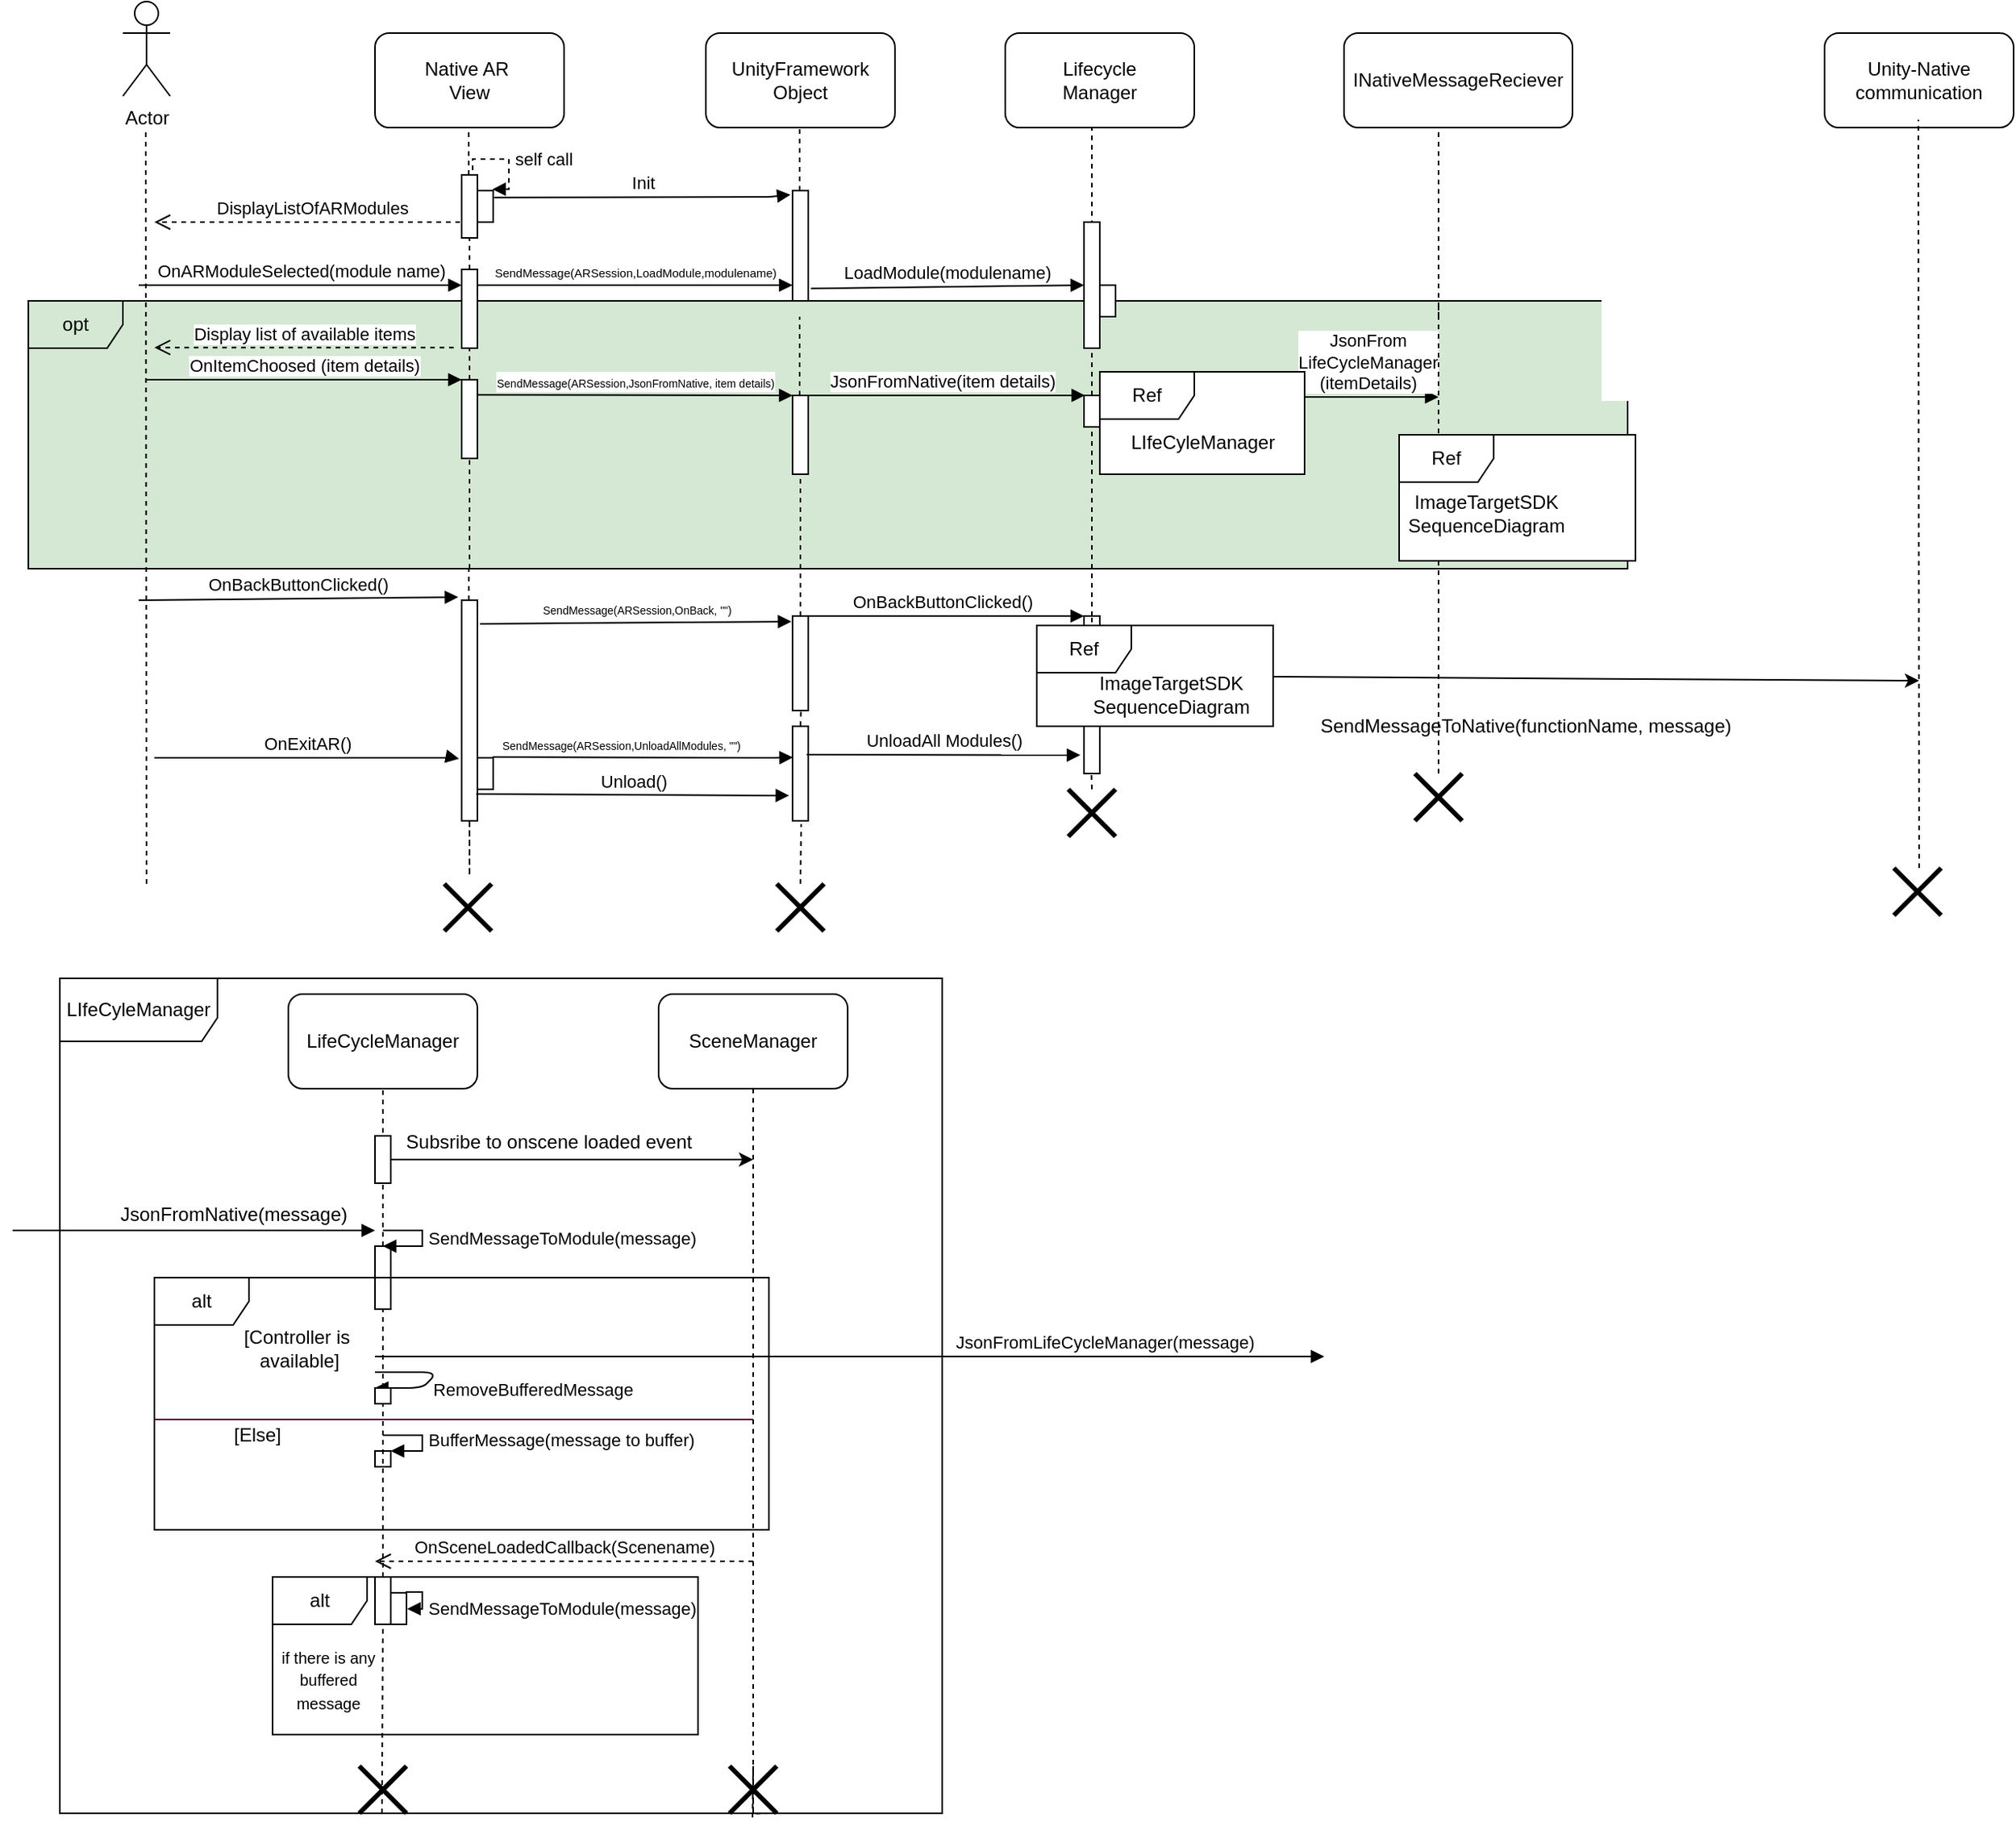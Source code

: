 <mxfile version="13.0.3" type="device"><diagram id="gGw1f6wvK8GzwQ9vD2Da" name="Page-1"><mxGraphModel dx="1113" dy="706" grid="1" gridSize="10" guides="1" tooltips="1" connect="1" arrows="1" fold="1" page="1" pageScale="1" pageWidth="1600" pageHeight="900" math="0" shadow="0"><root><mxCell id="0"/><mxCell id="1" parent="0"/><mxCell id="GowhFtgwy8KcocRV5e5k-42" value="LIfeCyleManager" style="shape=umlFrame;whiteSpace=wrap;html=1;width=100;height=40;" vertex="1" parent="1"><mxGeometry x="40" y="700" width="560" height="530" as="geometry"/></mxCell><mxCell id="GowhFtgwy8KcocRV5e5k-36" value="" style="html=1;points=[];perimeter=orthogonalPerimeter;" vertex="1" parent="1"><mxGeometry x="240" y="1080" width="10" height="30" as="geometry"/></mxCell><mxCell id="RvHg_RDRuZn8ZDuOywIT-73" value="&lt;font style=&quot;font-size: 7px&quot;&gt;SendMessage(ARSession,OnBack, &quot;&quot;)&lt;/font&gt;" style="html=1;verticalAlign=bottom;endArrow=block;exitX=1.167;exitY=0.107;exitDx=0;exitDy=0;exitPerimeter=0;entryX=-0.071;entryY=0.059;entryDx=0;entryDy=0;entryPerimeter=0;" parent="1" source="RvHg_RDRuZn8ZDuOywIT-68" target="RvHg_RDRuZn8ZDuOywIT-74" edge="1"><mxGeometry width="80" relative="1" as="geometry"><mxPoint x="315.45" y="470.9" as="sourcePoint"/><mxPoint x="505" y="470.42" as="targetPoint"/></mxGeometry></mxCell><mxCell id="RvHg_RDRuZn8ZDuOywIT-51" value="" style="html=1;points=[];perimeter=orthogonalPerimeter;" parent="1" vertex="1"><mxGeometry x="295" y="320" width="10" height="20" as="geometry"/></mxCell><mxCell id="RvHg_RDRuZn8ZDuOywIT-43" value="opt" style="shape=umlFrame;whiteSpace=wrap;html=1;fillColor=none;strokeColor=#000000;swimlaneFillColor=#D5E8D4;" parent="1" vertex="1"><mxGeometry x="20" y="270" width="1015" height="170" as="geometry"/></mxCell><mxCell id="RvHg_RDRuZn8ZDuOywIT-1" value="Native AR&amp;nbsp;&lt;br&gt;View" style="rounded=1;whiteSpace=wrap;html=1;" parent="1" vertex="1"><mxGeometry x="240" y="100" width="120" height="60" as="geometry"/></mxCell><mxCell id="RvHg_RDRuZn8ZDuOywIT-2" value="Actor" style="shape=umlActor;verticalLabelPosition=bottom;labelBackgroundColor=#ffffff;verticalAlign=top;html=1;outlineConnect=0;" parent="1" vertex="1"><mxGeometry x="80" y="80" width="30" height="60" as="geometry"/></mxCell><mxCell id="RvHg_RDRuZn8ZDuOywIT-3" value="UnityFramework&lt;br&gt;Object" style="rounded=1;whiteSpace=wrap;html=1;" parent="1" vertex="1"><mxGeometry x="450" y="100" width="120" height="60" as="geometry"/></mxCell><mxCell id="RvHg_RDRuZn8ZDuOywIT-5" value="Lifecycle&lt;br&gt;Manager" style="rounded=1;whiteSpace=wrap;html=1;" parent="1" vertex="1"><mxGeometry x="640" y="100" width="120" height="60" as="geometry"/></mxCell><mxCell id="RvHg_RDRuZn8ZDuOywIT-7" value="Unity-Native&lt;br&gt;communication" style="rounded=1;whiteSpace=wrap;html=1;" parent="1" vertex="1"><mxGeometry x="1160" y="100" width="120" height="60" as="geometry"/></mxCell><mxCell id="RvHg_RDRuZn8ZDuOywIT-9" value="" style="endArrow=none;html=1;dashed=1;" parent="1" edge="1"><mxGeometry width="50" height="50" relative="1" as="geometry"><mxPoint x="95" y="640" as="sourcePoint"/><mxPoint x="94.5" y="160" as="targetPoint"/></mxGeometry></mxCell><mxCell id="RvHg_RDRuZn8ZDuOywIT-11" value="" style="endArrow=none;html=1;dashed=1;" parent="1" source="RvHg_RDRuZn8ZDuOywIT-16" edge="1"><mxGeometry width="50" height="50" relative="1" as="geometry"><mxPoint x="299.5" y="510" as="sourcePoint"/><mxPoint x="299.5" y="160" as="targetPoint"/></mxGeometry></mxCell><mxCell id="RvHg_RDRuZn8ZDuOywIT-12" value="" style="endArrow=none;html=1;dashed=1;" parent="1" source="RvHg_RDRuZn8ZDuOywIT-23" edge="1"><mxGeometry width="50" height="50" relative="1" as="geometry"><mxPoint x="509.5" y="510" as="sourcePoint"/><mxPoint x="509.5" y="160" as="targetPoint"/></mxGeometry></mxCell><mxCell id="RvHg_RDRuZn8ZDuOywIT-13" value="" style="endArrow=none;html=1;dashed=1;" parent="1" source="RvHg_RDRuZn8ZDuOywIT-56" edge="1"><mxGeometry width="50" height="50" relative="1" as="geometry"><mxPoint x="695" y="510" as="sourcePoint"/><mxPoint x="695" y="160" as="targetPoint"/></mxGeometry></mxCell><mxCell id="RvHg_RDRuZn8ZDuOywIT-14" value="" style="endArrow=none;html=1;dashed=1;" parent="1" edge="1"><mxGeometry width="50" height="50" relative="1" as="geometry"><mxPoint x="915" y="280" as="sourcePoint"/><mxPoint x="915" y="162" as="targetPoint"/></mxGeometry></mxCell><mxCell id="RvHg_RDRuZn8ZDuOywIT-15" value="" style="endArrow=none;html=1;dashed=1;" parent="1" edge="1"><mxGeometry width="50" height="50" relative="1" as="geometry"><mxPoint x="1220" y="630" as="sourcePoint"/><mxPoint x="1219.5" y="155" as="targetPoint"/></mxGeometry></mxCell><mxCell id="RvHg_RDRuZn8ZDuOywIT-17" value="self call" style="edgeStyle=orthogonalEdgeStyle;html=1;align=left;spacingLeft=2;endArrow=block;rounded=0;entryX=0.948;entryY=-0.043;dashed=1;entryDx=0;entryDy=0;entryPerimeter=0;exitX=0.7;exitY=-0.075;exitDx=0;exitDy=0;exitPerimeter=0;" parent="1" source="RvHg_RDRuZn8ZDuOywIT-16" target="RvHg_RDRuZn8ZDuOywIT-20" edge="1"><mxGeometry relative="1" as="geometry"><mxPoint x="300" y="180" as="sourcePoint"/><Array as="points"><mxPoint x="302" y="180"/><mxPoint x="325" y="180"/><mxPoint x="325" y="199"/></Array></mxGeometry></mxCell><mxCell id="RvHg_RDRuZn8ZDuOywIT-18" value="" style="endArrow=none;html=1;dashed=1;" parent="1" source="RvHg_RDRuZn8ZDuOywIT-25" target="RvHg_RDRuZn8ZDuOywIT-16" edge="1"><mxGeometry width="50" height="50" relative="1" as="geometry"><mxPoint x="299.5" y="510" as="sourcePoint"/><mxPoint x="299.5" y="160" as="targetPoint"/></mxGeometry></mxCell><mxCell id="RvHg_RDRuZn8ZDuOywIT-20" value="" style="html=1;points=[];perimeter=orthogonalPerimeter;" parent="1" vertex="1"><mxGeometry x="305" y="200" width="10" height="20" as="geometry"/></mxCell><mxCell id="RvHg_RDRuZn8ZDuOywIT-21" value="DisplayListOfARModules" style="html=1;verticalAlign=bottom;endArrow=open;dashed=1;endSize=8;" parent="1" edge="1"><mxGeometry relative="1" as="geometry"><mxPoint x="300" y="220" as="sourcePoint"/><mxPoint x="100" y="220" as="targetPoint"/></mxGeometry></mxCell><mxCell id="RvHg_RDRuZn8ZDuOywIT-16" value="" style="html=1;points=[];perimeter=orthogonalPerimeter;" parent="1" vertex="1"><mxGeometry x="295" y="190" width="10" height="40" as="geometry"/></mxCell><mxCell id="RvHg_RDRuZn8ZDuOywIT-22" value="Init" style="html=1;verticalAlign=bottom;endArrow=block;exitX=1.061;exitY=0.218;exitDx=0;exitDy=0;exitPerimeter=0;entryX=-0.129;entryY=0.037;entryDx=0;entryDy=0;entryPerimeter=0;" parent="1" source="RvHg_RDRuZn8ZDuOywIT-20" target="RvHg_RDRuZn8ZDuOywIT-23" edge="1"><mxGeometry width="80" relative="1" as="geometry"><mxPoint x="316" y="210" as="sourcePoint"/><mxPoint x="500" y="204" as="targetPoint"/><Array as="points"><mxPoint x="490" y="204"/></Array></mxGeometry></mxCell><mxCell id="RvHg_RDRuZn8ZDuOywIT-24" value="" style="endArrow=none;html=1;dashed=1;" parent="1" edge="1"><mxGeometry width="50" height="50" relative="1" as="geometry"><mxPoint x="510" y="260" as="sourcePoint"/><mxPoint x="510" y="200" as="targetPoint"/></mxGeometry></mxCell><mxCell id="RvHg_RDRuZn8ZDuOywIT-26" value="" style="endArrow=none;html=1;dashed=1;" parent="1" source="RvHg_RDRuZn8ZDuOywIT-51" target="RvHg_RDRuZn8ZDuOywIT-25" edge="1"><mxGeometry width="50" height="50" relative="1" as="geometry"><mxPoint x="299.5" y="510" as="sourcePoint"/><mxPoint x="299.5" y="230" as="targetPoint"/></mxGeometry></mxCell><mxCell id="RvHg_RDRuZn8ZDuOywIT-27" value="OnARModuleSelected(module name)" style="html=1;verticalAlign=bottom;endArrow=block;" parent="1" edge="1"><mxGeometry width="80" relative="1" as="geometry"><mxPoint x="90" y="260" as="sourcePoint"/><mxPoint x="295" y="260" as="targetPoint"/><Array as="points"/></mxGeometry></mxCell><mxCell id="RvHg_RDRuZn8ZDuOywIT-30" value="" style="html=1;points=[];perimeter=orthogonalPerimeter;" parent="1" vertex="1"><mxGeometry x="690" y="220" width="10" height="80" as="geometry"/></mxCell><mxCell id="RvHg_RDRuZn8ZDuOywIT-31" value="&lt;font style=&quot;font-size: 7.5px&quot;&gt;SendMessage(ARSession,LoadModule,modulename)&lt;/font&gt;" style="html=1;verticalAlign=bottom;endArrow=block;" parent="1" edge="1"><mxGeometry width="80" relative="1" as="geometry"><mxPoint x="305" y="260" as="sourcePoint"/><mxPoint x="505" y="260" as="targetPoint"/></mxGeometry></mxCell><mxCell id="RvHg_RDRuZn8ZDuOywIT-25" value="" style="html=1;points=[];perimeter=orthogonalPerimeter;" parent="1" vertex="1"><mxGeometry x="295" y="250" width="10" height="50" as="geometry"/></mxCell><mxCell id="RvHg_RDRuZn8ZDuOywIT-32" value="LoadModule(modulename)" style="html=1;verticalAlign=bottom;endArrow=block;exitX=1.171;exitY=0.107;exitDx=0;exitDy=0;exitPerimeter=0;" parent="1" edge="1"><mxGeometry width="80" relative="1" as="geometry"><mxPoint x="516.71" y="262.14" as="sourcePoint"/><mxPoint x="690" y="260" as="targetPoint"/></mxGeometry></mxCell><mxCell id="RvHg_RDRuZn8ZDuOywIT-40" value="" style="html=1;points=[];perimeter=orthogonalPerimeter;" parent="1" vertex="1"><mxGeometry x="700" y="260" width="10" height="20" as="geometry"/></mxCell><mxCell id="RvHg_RDRuZn8ZDuOywIT-29" value="" style="endArrow=none;html=1;dashed=1;" parent="1" source="RvHg_RDRuZn8ZDuOywIT-53" edge="1"><mxGeometry width="50" height="50" relative="1" as="geometry"><mxPoint x="509.5" y="510.0" as="sourcePoint"/><mxPoint x="509.5" y="280" as="targetPoint"/></mxGeometry></mxCell><mxCell id="RvHg_RDRuZn8ZDuOywIT-23" value="" style="html=1;points=[];perimeter=orthogonalPerimeter;" parent="1" vertex="1"><mxGeometry x="505" y="200" width="10" height="70" as="geometry"/></mxCell><mxCell id="RvHg_RDRuZn8ZDuOywIT-48" value="Display list of available items" style="html=1;verticalAlign=bottom;endArrow=open;dashed=1;endSize=8;" parent="1" edge="1"><mxGeometry relative="1" as="geometry"><mxPoint x="290" y="299.6" as="sourcePoint"/><mxPoint x="100" y="299.6" as="targetPoint"/></mxGeometry></mxCell><mxCell id="RvHg_RDRuZn8ZDuOywIT-50" value="OnItemChoosed (item details)" style="html=1;verticalAlign=bottom;endArrow=block;" parent="1" edge="1"><mxGeometry width="80" relative="1" as="geometry"><mxPoint x="95" y="320" as="sourcePoint"/><mxPoint x="295" y="320" as="targetPoint"/></mxGeometry></mxCell><mxCell id="RvHg_RDRuZn8ZDuOywIT-52" value="" style="endArrow=none;html=1;dashed=1;" parent="1" target="RvHg_RDRuZn8ZDuOywIT-51" edge="1"><mxGeometry width="50" height="50" relative="1" as="geometry"><mxPoint x="300" y="440" as="sourcePoint"/><mxPoint x="299.5" y="300" as="targetPoint"/></mxGeometry></mxCell><mxCell id="RvHg_RDRuZn8ZDuOywIT-53" value="" style="html=1;points=[];perimeter=orthogonalPerimeter;" parent="1" vertex="1"><mxGeometry x="505" y="330" width="10" height="50" as="geometry"/></mxCell><mxCell id="RvHg_RDRuZn8ZDuOywIT-54" value="" style="endArrow=none;html=1;dashed=1;" parent="1" source="RvHg_RDRuZn8ZDuOywIT-74" target="RvHg_RDRuZn8ZDuOywIT-53" edge="1"><mxGeometry width="50" height="50" relative="1" as="geometry"><mxPoint x="509.5" y="510" as="sourcePoint"/><mxPoint x="509.5" y="280" as="targetPoint"/></mxGeometry></mxCell><mxCell id="RvHg_RDRuZn8ZDuOywIT-55" value="&lt;font style=&quot;font-size: 7px&quot;&gt;SendMessage(ARSession,JsonFromNative, item details)&lt;/font&gt;" style="html=1;verticalAlign=bottom;endArrow=block;" parent="1" edge="1"><mxGeometry width="80" relative="1" as="geometry"><mxPoint x="305" y="329.58" as="sourcePoint"/><mxPoint x="505" y="330" as="targetPoint"/></mxGeometry></mxCell><mxCell id="RvHg_RDRuZn8ZDuOywIT-57" value="JsonFromNative(item details)" style="html=1;verticalAlign=bottom;endArrow=block;entryX=0.061;entryY=-0.001;entryDx=0;entryDy=0;entryPerimeter=0;" parent="1" target="RvHg_RDRuZn8ZDuOywIT-56" edge="1"><mxGeometry width="80" relative="1" as="geometry"><mxPoint x="510" y="330" as="sourcePoint"/><mxPoint x="590" y="330" as="targetPoint"/></mxGeometry></mxCell><mxCell id="RvHg_RDRuZn8ZDuOywIT-58" value="JsonFrom&lt;br&gt;LifeCycleManager&lt;br&gt;(itemDetails)" style="html=1;verticalAlign=bottom;endArrow=block;" parent="1" edge="1"><mxGeometry x="0.581" width="80" relative="1" as="geometry"><mxPoint x="700" y="331" as="sourcePoint"/><mxPoint x="915" y="331" as="targetPoint"/><mxPoint as="offset"/></mxGeometry></mxCell><mxCell id="RvHg_RDRuZn8ZDuOywIT-59" value="" style="endArrow=none;html=1;dashed=1;" parent="1" edge="1"><mxGeometry width="50" height="50" relative="1" as="geometry"><mxPoint x="915" y="570" as="sourcePoint"/><mxPoint x="915" y="270" as="targetPoint"/></mxGeometry></mxCell><mxCell id="RvHg_RDRuZn8ZDuOywIT-61" value="INativeMessageReciever" style="rounded=1;whiteSpace=wrap;html=1;" parent="1" vertex="1"><mxGeometry x="855" y="100" width="145" height="60" as="geometry"/></mxCell><mxCell id="RvHg_RDRuZn8ZDuOywIT-62" value="Ref" style="shape=umlFrame;whiteSpace=wrap;html=1;swimlaneFillColor=#ffffff;" parent="1" vertex="1"><mxGeometry x="890" y="355" width="150" height="80" as="geometry"/></mxCell><mxCell id="RvHg_RDRuZn8ZDuOywIT-64" value="ImageTargetSDK&lt;br&gt;SequenceDiagram" style="text;html=1;align=center;verticalAlign=middle;resizable=0;points=[];autosize=1;" parent="1" vertex="1"><mxGeometry x="890" y="390" width="110" height="30" as="geometry"/></mxCell><mxCell id="RvHg_RDRuZn8ZDuOywIT-67" value="" style="html=1;points=[];perimeter=orthogonalPerimeter;" parent="1" vertex="1"><mxGeometry x="295" y="320" width="10" height="50" as="geometry"/></mxCell><mxCell id="RvHg_RDRuZn8ZDuOywIT-70" value="" style="endArrow=none;html=1;dashed=1;" parent="1" source="RvHg_RDRuZn8ZDuOywIT-68" edge="1"><mxGeometry width="50" height="50" relative="1" as="geometry"><mxPoint x="299.58" y="540" as="sourcePoint"/><mxPoint x="299.58" y="440" as="targetPoint"/></mxGeometry></mxCell><mxCell id="RvHg_RDRuZn8ZDuOywIT-68" value="" style="html=1;points=[];perimeter=orthogonalPerimeter;strokeColor=#000000;fillColor=none;gradientColor=none;" parent="1" vertex="1"><mxGeometry x="295" y="460" width="10" height="140" as="geometry"/></mxCell><mxCell id="RvHg_RDRuZn8ZDuOywIT-71" value="" style="endArrow=none;html=1;dashed=1;" parent="1" target="RvHg_RDRuZn8ZDuOywIT-68" edge="1"><mxGeometry width="50" height="50" relative="1" as="geometry"><mxPoint x="300" y="600" as="sourcePoint"/><mxPoint x="299.58" y="440" as="targetPoint"/><Array as="points"><mxPoint x="300" y="600"/><mxPoint x="300" y="640"/></Array></mxGeometry></mxCell><mxCell id="RvHg_RDRuZn8ZDuOywIT-72" value="OnBackButtonClicked()" style="html=1;verticalAlign=bottom;endArrow=block;entryX=-0.217;entryY=-0.014;entryDx=0;entryDy=0;entryPerimeter=0;" parent="1" target="RvHg_RDRuZn8ZDuOywIT-68" edge="1"><mxGeometry width="80" relative="1" as="geometry"><mxPoint x="90" y="460" as="sourcePoint"/><mxPoint x="170" y="460" as="targetPoint"/></mxGeometry></mxCell><mxCell id="RvHg_RDRuZn8ZDuOywIT-74" value="" style="html=1;points=[];perimeter=orthogonalPerimeter;strokeColor=#000000;fillColor=none;gradientColor=none;" parent="1" vertex="1"><mxGeometry x="505" y="470" width="10" height="60" as="geometry"/></mxCell><mxCell id="RvHg_RDRuZn8ZDuOywIT-56" value="" style="html=1;points=[];perimeter=orthogonalPerimeter;" parent="1" vertex="1"><mxGeometry x="690" y="330" width="10" height="20" as="geometry"/></mxCell><mxCell id="RvHg_RDRuZn8ZDuOywIT-77" value="" style="endArrow=none;html=1;dashed=1;" parent="1" source="RvHg_RDRuZn8ZDuOywIT-78" target="RvHg_RDRuZn8ZDuOywIT-56" edge="1"><mxGeometry width="50" height="50" relative="1" as="geometry"><mxPoint x="695" y="510" as="sourcePoint"/><mxPoint x="695" y="160" as="targetPoint"/></mxGeometry></mxCell><mxCell id="RvHg_RDRuZn8ZDuOywIT-78" value="" style="html=1;points=[];perimeter=orthogonalPerimeter;" parent="1" vertex="1"><mxGeometry x="690" y="470" width="10" height="100" as="geometry"/></mxCell><mxCell id="RvHg_RDRuZn8ZDuOywIT-79" value="" style="endArrow=none;html=1;dashed=1;" parent="1" target="RvHg_RDRuZn8ZDuOywIT-78" edge="1"><mxGeometry width="50" height="50" relative="1" as="geometry"><mxPoint x="695" y="510" as="sourcePoint"/><mxPoint x="695" y="410" as="targetPoint"/></mxGeometry></mxCell><mxCell id="RvHg_RDRuZn8ZDuOywIT-80" value="OnBackButtonClicked()" style="html=1;verticalAlign=bottom;endArrow=block;entryX=0;entryY=0;entryDx=0;entryDy=0;entryPerimeter=0;" parent="1" target="RvHg_RDRuZn8ZDuOywIT-78" edge="1"><mxGeometry width="80" relative="1" as="geometry"><mxPoint x="510" y="470" as="sourcePoint"/><mxPoint x="690" y="473" as="targetPoint"/></mxGeometry></mxCell><mxCell id="RvHg_RDRuZn8ZDuOywIT-81" value="Ref" style="shape=umlFrame;whiteSpace=wrap;html=1;swimlaneFillColor=#ffffff;" parent="1" vertex="1"><mxGeometry x="660" y="476" width="150" height="64" as="geometry"/></mxCell><mxCell id="RvHg_RDRuZn8ZDuOywIT-82" value="" style="endArrow=classic;html=1;" parent="1" source="RvHg_RDRuZn8ZDuOywIT-81" edge="1"><mxGeometry width="50" height="50" relative="1" as="geometry"><mxPoint x="810" y="580" as="sourcePoint"/><mxPoint x="1220" y="511" as="targetPoint"/><Array as="points"><mxPoint x="1200" y="511"/></Array></mxGeometry></mxCell><mxCell id="RvHg_RDRuZn8ZDuOywIT-87" value="SendMessageToNative(functionName, message)" style="text;html=1;align=center;verticalAlign=middle;resizable=0;points=[];autosize=1;" parent="1" vertex="1"><mxGeometry x="830" y="530" width="280" height="20" as="geometry"/></mxCell><mxCell id="RvHg_RDRuZn8ZDuOywIT-88" value="ImageTargetSDK&lt;br&gt;SequenceDiagram" style="text;html=1;align=center;verticalAlign=middle;resizable=0;points=[];autosize=1;" parent="1" vertex="1"><mxGeometry x="690" y="505" width="110" height="30" as="geometry"/></mxCell><mxCell id="RvHg_RDRuZn8ZDuOywIT-89" value="OnExitAR()" style="html=1;verticalAlign=bottom;endArrow=block;entryX=-0.167;entryY=0.719;entryDx=0;entryDy=0;entryPerimeter=0;" parent="1" target="RvHg_RDRuZn8ZDuOywIT-68" edge="1"><mxGeometry width="80" relative="1" as="geometry"><mxPoint x="100" y="560" as="sourcePoint"/><mxPoint x="180" y="560" as="targetPoint"/><Array as="points"><mxPoint x="280" y="560"/><mxPoint x="290" y="560"/></Array></mxGeometry></mxCell><mxCell id="RvHg_RDRuZn8ZDuOywIT-90" value="" style="html=1;points=[];perimeter=orthogonalPerimeter;strokeColor=#000000;fillColor=none;gradientColor=none;" parent="1" vertex="1"><mxGeometry x="505" y="540" width="10" height="60" as="geometry"/></mxCell><mxCell id="RvHg_RDRuZn8ZDuOywIT-91" value="&lt;font style=&quot;font-size: 7px&quot;&gt;SendMessage(ARSession,UnloadAllModules, &quot;&quot;)&lt;/font&gt;" style="html=1;verticalAlign=bottom;endArrow=block;entryX=0.024;entryY=0.329;entryDx=0;entryDy=0;entryPerimeter=0;exitX=0.965;exitY=-0.023;exitDx=0;exitDy=0;exitPerimeter=0;" parent="1" source="RvHg_RDRuZn8ZDuOywIT-95" target="RvHg_RDRuZn8ZDuOywIT-90" edge="1"><mxGeometry x="-0.143" width="80" relative="1" as="geometry"><mxPoint x="317" y="560" as="sourcePoint"/><mxPoint x="494.55" y="560" as="targetPoint"/><Array as="points"><mxPoint x="490" y="560"/></Array><mxPoint as="offset"/></mxGeometry></mxCell><mxCell id="RvHg_RDRuZn8ZDuOywIT-92" value="UnloadAll Modules()" style="html=1;verticalAlign=bottom;endArrow=block;entryX=-0.238;entryY=0.883;entryDx=0;entryDy=0;entryPerimeter=0;" parent="1" target="RvHg_RDRuZn8ZDuOywIT-78" edge="1"><mxGeometry width="80" relative="1" as="geometry"><mxPoint x="514" y="558" as="sourcePoint"/><mxPoint x="590" y="560" as="targetPoint"/></mxGeometry></mxCell><mxCell id="RvHg_RDRuZn8ZDuOywIT-95" value="" style="html=1;points=[];perimeter=orthogonalPerimeter;strokeColor=#000000;fillColor=none;gradientColor=none;" parent="1" vertex="1"><mxGeometry x="305" y="560" width="10" height="20" as="geometry"/></mxCell><mxCell id="RvHg_RDRuZn8ZDuOywIT-96" value="Unload()" style="html=1;verticalAlign=bottom;endArrow=block;exitX=0.929;exitY=0.879;exitDx=0;exitDy=0;exitPerimeter=0;entryX=-0.214;entryY=0.733;entryDx=0;entryDy=0;entryPerimeter=0;" parent="1" source="RvHg_RDRuZn8ZDuOywIT-68" target="RvHg_RDRuZn8ZDuOywIT-90" edge="1"><mxGeometry width="80" relative="1" as="geometry"><mxPoint x="310" y="580" as="sourcePoint"/><mxPoint x="390" y="580" as="targetPoint"/></mxGeometry></mxCell><mxCell id="RvHg_RDRuZn8ZDuOywIT-97" value="" style="endArrow=none;dashed=1;html=1;entryX=0.548;entryY=1.035;entryDx=0;entryDy=0;entryPerimeter=0;" parent="1" target="RvHg_RDRuZn8ZDuOywIT-90" edge="1"><mxGeometry width="50" height="50" relative="1" as="geometry"><mxPoint x="510" y="640" as="sourcePoint"/><mxPoint x="540" y="610" as="targetPoint"/></mxGeometry></mxCell><mxCell id="RvHg_RDRuZn8ZDuOywIT-99" value="" style="endArrow=none;dashed=1;html=1;exitX=0.505;exitY=-0.003;exitDx=0;exitDy=0;exitPerimeter=0;entryX=0.532;entryY=1.009;entryDx=0;entryDy=0;entryPerimeter=0;" parent="1" source="RvHg_RDRuZn8ZDuOywIT-90" target="RvHg_RDRuZn8ZDuOywIT-74" edge="1"><mxGeometry width="50" height="50" relative="1" as="geometry"><mxPoint x="520" y="570" as="sourcePoint"/><mxPoint x="520" y="560" as="targetPoint"/></mxGeometry></mxCell><mxCell id="RvHg_RDRuZn8ZDuOywIT-100" value="" style="endArrow=none;html=1;dashed=1;" parent="1" edge="1"><mxGeometry width="50" height="50" relative="1" as="geometry"><mxPoint x="695" y="580" as="sourcePoint"/><mxPoint x="694.71" y="570" as="targetPoint"/></mxGeometry></mxCell><mxCell id="RvHg_RDRuZn8ZDuOywIT-101" value="" style="shape=umlDestroy;whiteSpace=wrap;html=1;strokeWidth=3;fillColor=none;gradientColor=none;" parent="1" vertex="1"><mxGeometry x="284" y="640" width="30" height="30" as="geometry"/></mxCell><mxCell id="RvHg_RDRuZn8ZDuOywIT-102" value="" style="shape=umlDestroy;whiteSpace=wrap;html=1;strokeWidth=3;fillColor=none;gradientColor=none;" parent="1" vertex="1"><mxGeometry x="495" y="640" width="30" height="30" as="geometry"/></mxCell><mxCell id="RvHg_RDRuZn8ZDuOywIT-103" value="" style="shape=umlDestroy;whiteSpace=wrap;html=1;strokeWidth=3;fillColor=none;gradientColor=none;" parent="1" vertex="1"><mxGeometry x="680" y="580" width="30" height="30" as="geometry"/></mxCell><mxCell id="RvHg_RDRuZn8ZDuOywIT-104" value="" style="shape=umlDestroy;whiteSpace=wrap;html=1;strokeWidth=3;fillColor=none;gradientColor=none;" parent="1" vertex="1"><mxGeometry x="900" y="570" width="30" height="30" as="geometry"/></mxCell><mxCell id="RvHg_RDRuZn8ZDuOywIT-105" value="" style="shape=umlDestroy;whiteSpace=wrap;html=1;strokeWidth=3;fillColor=none;gradientColor=none;" parent="1" vertex="1"><mxGeometry x="1204" y="630" width="30" height="30" as="geometry"/></mxCell><mxCell id="GowhFtgwy8KcocRV5e5k-1" value="LifeCycleManager" style="rounded=1;whiteSpace=wrap;html=1;" vertex="1" parent="1"><mxGeometry x="185" y="710" width="120" height="60" as="geometry"/></mxCell><mxCell id="GowhFtgwy8KcocRV5e5k-5" style="edgeStyle=orthogonalEdgeStyle;rounded=0;orthogonalLoop=1;jettySize=auto;html=1;exitX=0.5;exitY=1;exitDx=0;exitDy=0;endArrow=none;endFill=0;dashed=1;entryX=0.785;entryY=1.005;entryDx=0;entryDy=0;entryPerimeter=0;" edge="1" parent="1" source="GowhFtgwy8KcocRV5e5k-44" target="GowhFtgwy8KcocRV5e5k-42"><mxGeometry relative="1" as="geometry"><mxPoint x="480" y="1190" as="targetPoint"/><Array as="points"><mxPoint x="480" y="1200"/><mxPoint x="480" y="1200"/></Array></mxGeometry></mxCell><mxCell id="GowhFtgwy8KcocRV5e5k-2" value="SceneManager" style="rounded=1;whiteSpace=wrap;html=1;" vertex="1" parent="1"><mxGeometry x="420" y="710" width="120" height="60" as="geometry"/></mxCell><mxCell id="GowhFtgwy8KcocRV5e5k-4" value="" style="endArrow=none;dashed=1;html=1;entryX=0.5;entryY=1;entryDx=0;entryDy=0;" edge="1" parent="1" source="GowhFtgwy8KcocRV5e5k-32" target="GowhFtgwy8KcocRV5e5k-1"><mxGeometry width="50" height="50" relative="1" as="geometry"><mxPoint x="240" y="1150" as="sourcePoint"/><mxPoint x="270" y="830" as="targetPoint"/></mxGeometry></mxCell><mxCell id="GowhFtgwy8KcocRV5e5k-8" style="edgeStyle=orthogonalEdgeStyle;rounded=0;orthogonalLoop=1;jettySize=auto;html=1;endArrow=classic;endFill=1;" edge="1" parent="1" source="GowhFtgwy8KcocRV5e5k-7"><mxGeometry relative="1" as="geometry"><mxPoint x="480" y="815" as="targetPoint"/></mxGeometry></mxCell><mxCell id="GowhFtgwy8KcocRV5e5k-7" value="" style="html=1;points=[];perimeter=orthogonalPerimeter;" vertex="1" parent="1"><mxGeometry x="240" y="800" width="10" height="30" as="geometry"/></mxCell><mxCell id="GowhFtgwy8KcocRV5e5k-9" value="Subsribe to onscene loaded event" style="text;html=1;align=center;verticalAlign=middle;resizable=0;points=[];autosize=1;" vertex="1" parent="1"><mxGeometry x="250" y="794" width="200" height="20" as="geometry"/></mxCell><mxCell id="GowhFtgwy8KcocRV5e5k-10" value="" style="endArrow=block;endFill=1;html=1;edgeStyle=orthogonalEdgeStyle;align=left;verticalAlign=top;" edge="1" parent="1"><mxGeometry x="-1" relative="1" as="geometry"><mxPoint x="10" y="860" as="sourcePoint"/><mxPoint x="240" y="860" as="targetPoint"/></mxGeometry></mxCell><mxCell id="GowhFtgwy8KcocRV5e5k-11" value="" style="resizable=0;html=1;align=left;verticalAlign=bottom;labelBackgroundColor=#ffffff;fontSize=10;" connectable="0" vertex="1" parent="GowhFtgwy8KcocRV5e5k-10"><mxGeometry x="-1" relative="1" as="geometry"/></mxCell><mxCell id="GowhFtgwy8KcocRV5e5k-12" value="JsonFromNative(message)" style="text;html=1;align=center;verticalAlign=middle;resizable=0;points=[];autosize=1;" vertex="1" parent="1"><mxGeometry x="70" y="840" width="160" height="20" as="geometry"/></mxCell><mxCell id="GowhFtgwy8KcocRV5e5k-16" value="" style="html=1;points=[];perimeter=orthogonalPerimeter;" vertex="1" parent="1"><mxGeometry x="240" y="870" width="10" height="40" as="geometry"/></mxCell><mxCell id="GowhFtgwy8KcocRV5e5k-17" value="SendMessageToModule(message)" style="edgeStyle=orthogonalEdgeStyle;html=1;align=left;spacingLeft=2;endArrow=block;rounded=0;" edge="1" parent="1"><mxGeometry relative="1" as="geometry"><mxPoint x="245" y="860" as="sourcePoint"/><Array as="points"><mxPoint x="270" y="860"/></Array><mxPoint x="245" y="870" as="targetPoint"/></mxGeometry></mxCell><mxCell id="GowhFtgwy8KcocRV5e5k-18" value="" style="endArrow=none;html=1;edgeStyle=orthogonalEdgeStyle;strokeColor=#660033;" edge="1" parent="1"><mxGeometry relative="1" as="geometry"><mxPoint x="100" y="980" as="sourcePoint"/><mxPoint x="480" y="980" as="targetPoint"/></mxGeometry></mxCell><mxCell id="GowhFtgwy8KcocRV5e5k-19" value="" style="resizable=0;html=1;align=left;verticalAlign=bottom;labelBackgroundColor=#ffffff;fontSize=10;" connectable="0" vertex="1" parent="GowhFtgwy8KcocRV5e5k-18"><mxGeometry x="-1" relative="1" as="geometry"/></mxCell><mxCell id="GowhFtgwy8KcocRV5e5k-21" value="[Else]" style="text;html=1;align=center;verticalAlign=middle;resizable=0;points=[];autosize=1;" vertex="1" parent="1"><mxGeometry x="140" y="980" width="50" height="20" as="geometry"/></mxCell><mxCell id="GowhFtgwy8KcocRV5e5k-22" value="[Controller is&lt;br&gt;&amp;nbsp;available]" style="text;html=1;align=center;verticalAlign=middle;resizable=0;points=[];autosize=1;" vertex="1" parent="1"><mxGeometry x="150" y="920" width="80" height="30" as="geometry"/></mxCell><mxCell id="GowhFtgwy8KcocRV5e5k-23" value="JsonFromLifeCycleManager(message)" style="html=1;verticalAlign=bottom;endArrow=block;strokeColor=#000000;" edge="1" parent="1"><mxGeometry x="0.535" width="80" relative="1" as="geometry"><mxPoint x="240" y="940" as="sourcePoint"/><mxPoint x="842.5" y="940" as="targetPoint"/><mxPoint as="offset"/></mxGeometry></mxCell><mxCell id="GowhFtgwy8KcocRV5e5k-26" value="" style="html=1;points=[];perimeter=orthogonalPerimeter;" vertex="1" parent="1"><mxGeometry x="240" y="1000" width="10" height="10" as="geometry"/></mxCell><mxCell id="GowhFtgwy8KcocRV5e5k-27" value="BufferMessage(message to buffer)" style="edgeStyle=orthogonalEdgeStyle;html=1;align=left;spacingLeft=2;endArrow=block;rounded=0;entryX=1;entryY=0;strokeColor=#000000;" edge="1" target="GowhFtgwy8KcocRV5e5k-26" parent="1"><mxGeometry relative="1" as="geometry"><mxPoint x="245" y="990" as="sourcePoint"/><Array as="points"><mxPoint x="270" y="990"/></Array></mxGeometry></mxCell><mxCell id="GowhFtgwy8KcocRV5e5k-28" value="OnSceneLoadedCallback(Scenename)" style="html=1;verticalAlign=bottom;endArrow=open;dashed=1;endSize=8;strokeColor=#000000;" edge="1" parent="1"><mxGeometry relative="1" as="geometry"><mxPoint x="480" y="1070" as="sourcePoint"/><mxPoint x="240" y="1070" as="targetPoint"/></mxGeometry></mxCell><mxCell id="GowhFtgwy8KcocRV5e5k-31" value="RemoveBufferedMessage" style="html=1;verticalAlign=bottom;endArrow=block;strokeColor=#000000;" edge="1" parent="1"><mxGeometry x="-0.049" y="-63" width="80" relative="1" as="geometry"><mxPoint x="240" y="950" as="sourcePoint"/><mxPoint x="240" y="960" as="targetPoint"/><Array as="points"><mxPoint x="280" y="950"/><mxPoint x="270" y="960"/></Array><mxPoint x="105" y="65" as="offset"/></mxGeometry></mxCell><mxCell id="GowhFtgwy8KcocRV5e5k-32" value="" style="html=1;points=[];perimeter=orthogonalPerimeter;" vertex="1" parent="1"><mxGeometry x="240" y="960" width="10" height="10" as="geometry"/></mxCell><mxCell id="GowhFtgwy8KcocRV5e5k-33" value="" style="endArrow=none;dashed=1;html=1;entryX=0.5;entryY=1;entryDx=0;entryDy=0;" edge="1" parent="1" source="GowhFtgwy8KcocRV5e5k-36" target="GowhFtgwy8KcocRV5e5k-32"><mxGeometry width="50" height="50" relative="1" as="geometry"><mxPoint x="240.0" y="1150" as="sourcePoint"/><mxPoint x="245.0" y="770" as="targetPoint"/></mxGeometry></mxCell><mxCell id="GowhFtgwy8KcocRV5e5k-35" value="SendMessageToModule(message)" style="edgeStyle=orthogonalEdgeStyle;html=1;align=left;spacingLeft=2;endArrow=block;rounded=0;exitX=0.953;exitY=-0.023;exitDx=0;exitDy=0;exitPerimeter=0;entryX=1.047;entryY=0.512;entryDx=0;entryDy=0;entryPerimeter=0;" edge="1" parent="1" source="GowhFtgwy8KcocRV5e5k-38" target="GowhFtgwy8KcocRV5e5k-38"><mxGeometry x="0.379" relative="1" as="geometry"><mxPoint x="245" y="1090" as="sourcePoint"/><Array as="points"><mxPoint x="270" y="1089"/><mxPoint x="270" y="1100"/></Array><mxPoint x="245" y="1100" as="targetPoint"/><mxPoint as="offset"/></mxGeometry></mxCell><mxCell id="GowhFtgwy8KcocRV5e5k-37" value="" style="endArrow=none;dashed=1;html=1;entryX=0.5;entryY=1;entryDx=0;entryDy=0;exitX=0.365;exitY=1;exitDx=0;exitDy=0;exitPerimeter=0;" edge="1" parent="1" source="GowhFtgwy8KcocRV5e5k-42" target="GowhFtgwy8KcocRV5e5k-36"><mxGeometry width="50" height="50" relative="1" as="geometry"><mxPoint x="245" y="1150" as="sourcePoint"/><mxPoint x="245" y="970" as="targetPoint"/></mxGeometry></mxCell><mxCell id="GowhFtgwy8KcocRV5e5k-38" value="" style="html=1;points=[];perimeter=orthogonalPerimeter;" vertex="1" parent="1"><mxGeometry x="250" y="1090" width="10" height="20" as="geometry"/></mxCell><mxCell id="GowhFtgwy8KcocRV5e5k-43" value="" style="shape=umlDestroy;whiteSpace=wrap;html=1;strokeWidth=3;" vertex="1" parent="1"><mxGeometry x="230" y="1200" width="30" height="30" as="geometry"/></mxCell><mxCell id="GowhFtgwy8KcocRV5e5k-44" value="" style="shape=umlDestroy;whiteSpace=wrap;html=1;strokeWidth=3;" vertex="1" parent="1"><mxGeometry x="465" y="1200" width="30" height="30" as="geometry"/></mxCell><mxCell id="GowhFtgwy8KcocRV5e5k-47" style="edgeStyle=orthogonalEdgeStyle;rounded=0;orthogonalLoop=1;jettySize=auto;html=1;exitX=0.5;exitY=1;exitDx=0;exitDy=0;endArrow=none;endFill=0;dashed=1;entryX=0.785;entryY=1.005;entryDx=0;entryDy=0;entryPerimeter=0;" edge="1" parent="1" source="GowhFtgwy8KcocRV5e5k-2" target="GowhFtgwy8KcocRV5e5k-44"><mxGeometry relative="1" as="geometry"><mxPoint x="479.6" y="1232.65" as="targetPoint"/><mxPoint x="480" y="770" as="sourcePoint"/><Array as="points"><mxPoint x="480" y="1230"/></Array></mxGeometry></mxCell><mxCell id="GowhFtgwy8KcocRV5e5k-48" value="Ref" style="shape=umlFrame;whiteSpace=wrap;html=1;swimlaneFillColor=#ffffff;" vertex="1" parent="1"><mxGeometry x="700" y="315" width="130" height="65" as="geometry"/></mxCell><mxCell id="GowhFtgwy8KcocRV5e5k-49" value="&lt;span&gt;LIfeCyleManager&lt;/span&gt;" style="text;html=1;align=center;verticalAlign=middle;resizable=0;points=[];autosize=1;" vertex="1" parent="1"><mxGeometry x="710" y="350" width="110" height="20" as="geometry"/></mxCell><mxCell id="GowhFtgwy8KcocRV5e5k-50" value="alt" style="shape=umlFrame;whiteSpace=wrap;html=1;" vertex="1" parent="1"><mxGeometry x="100" y="890" width="390" height="160" as="geometry"/></mxCell><mxCell id="GowhFtgwy8KcocRV5e5k-52" value="alt" style="shape=umlFrame;whiteSpace=wrap;html=1;" vertex="1" parent="1"><mxGeometry x="175" y="1080" width="270" height="100" as="geometry"/></mxCell><mxCell id="GowhFtgwy8KcocRV5e5k-53" value="&lt;font style=&quot;font-size: 10px&quot;&gt;if there is any&lt;br&gt;buffered &lt;br&gt;message&lt;/font&gt;" style="text;html=1;align=center;verticalAlign=middle;resizable=0;points=[];autosize=1;" vertex="1" parent="1"><mxGeometry x="175" y="1120" width="70" height="50" as="geometry"/></mxCell></root></mxGraphModel></diagram></mxfile>